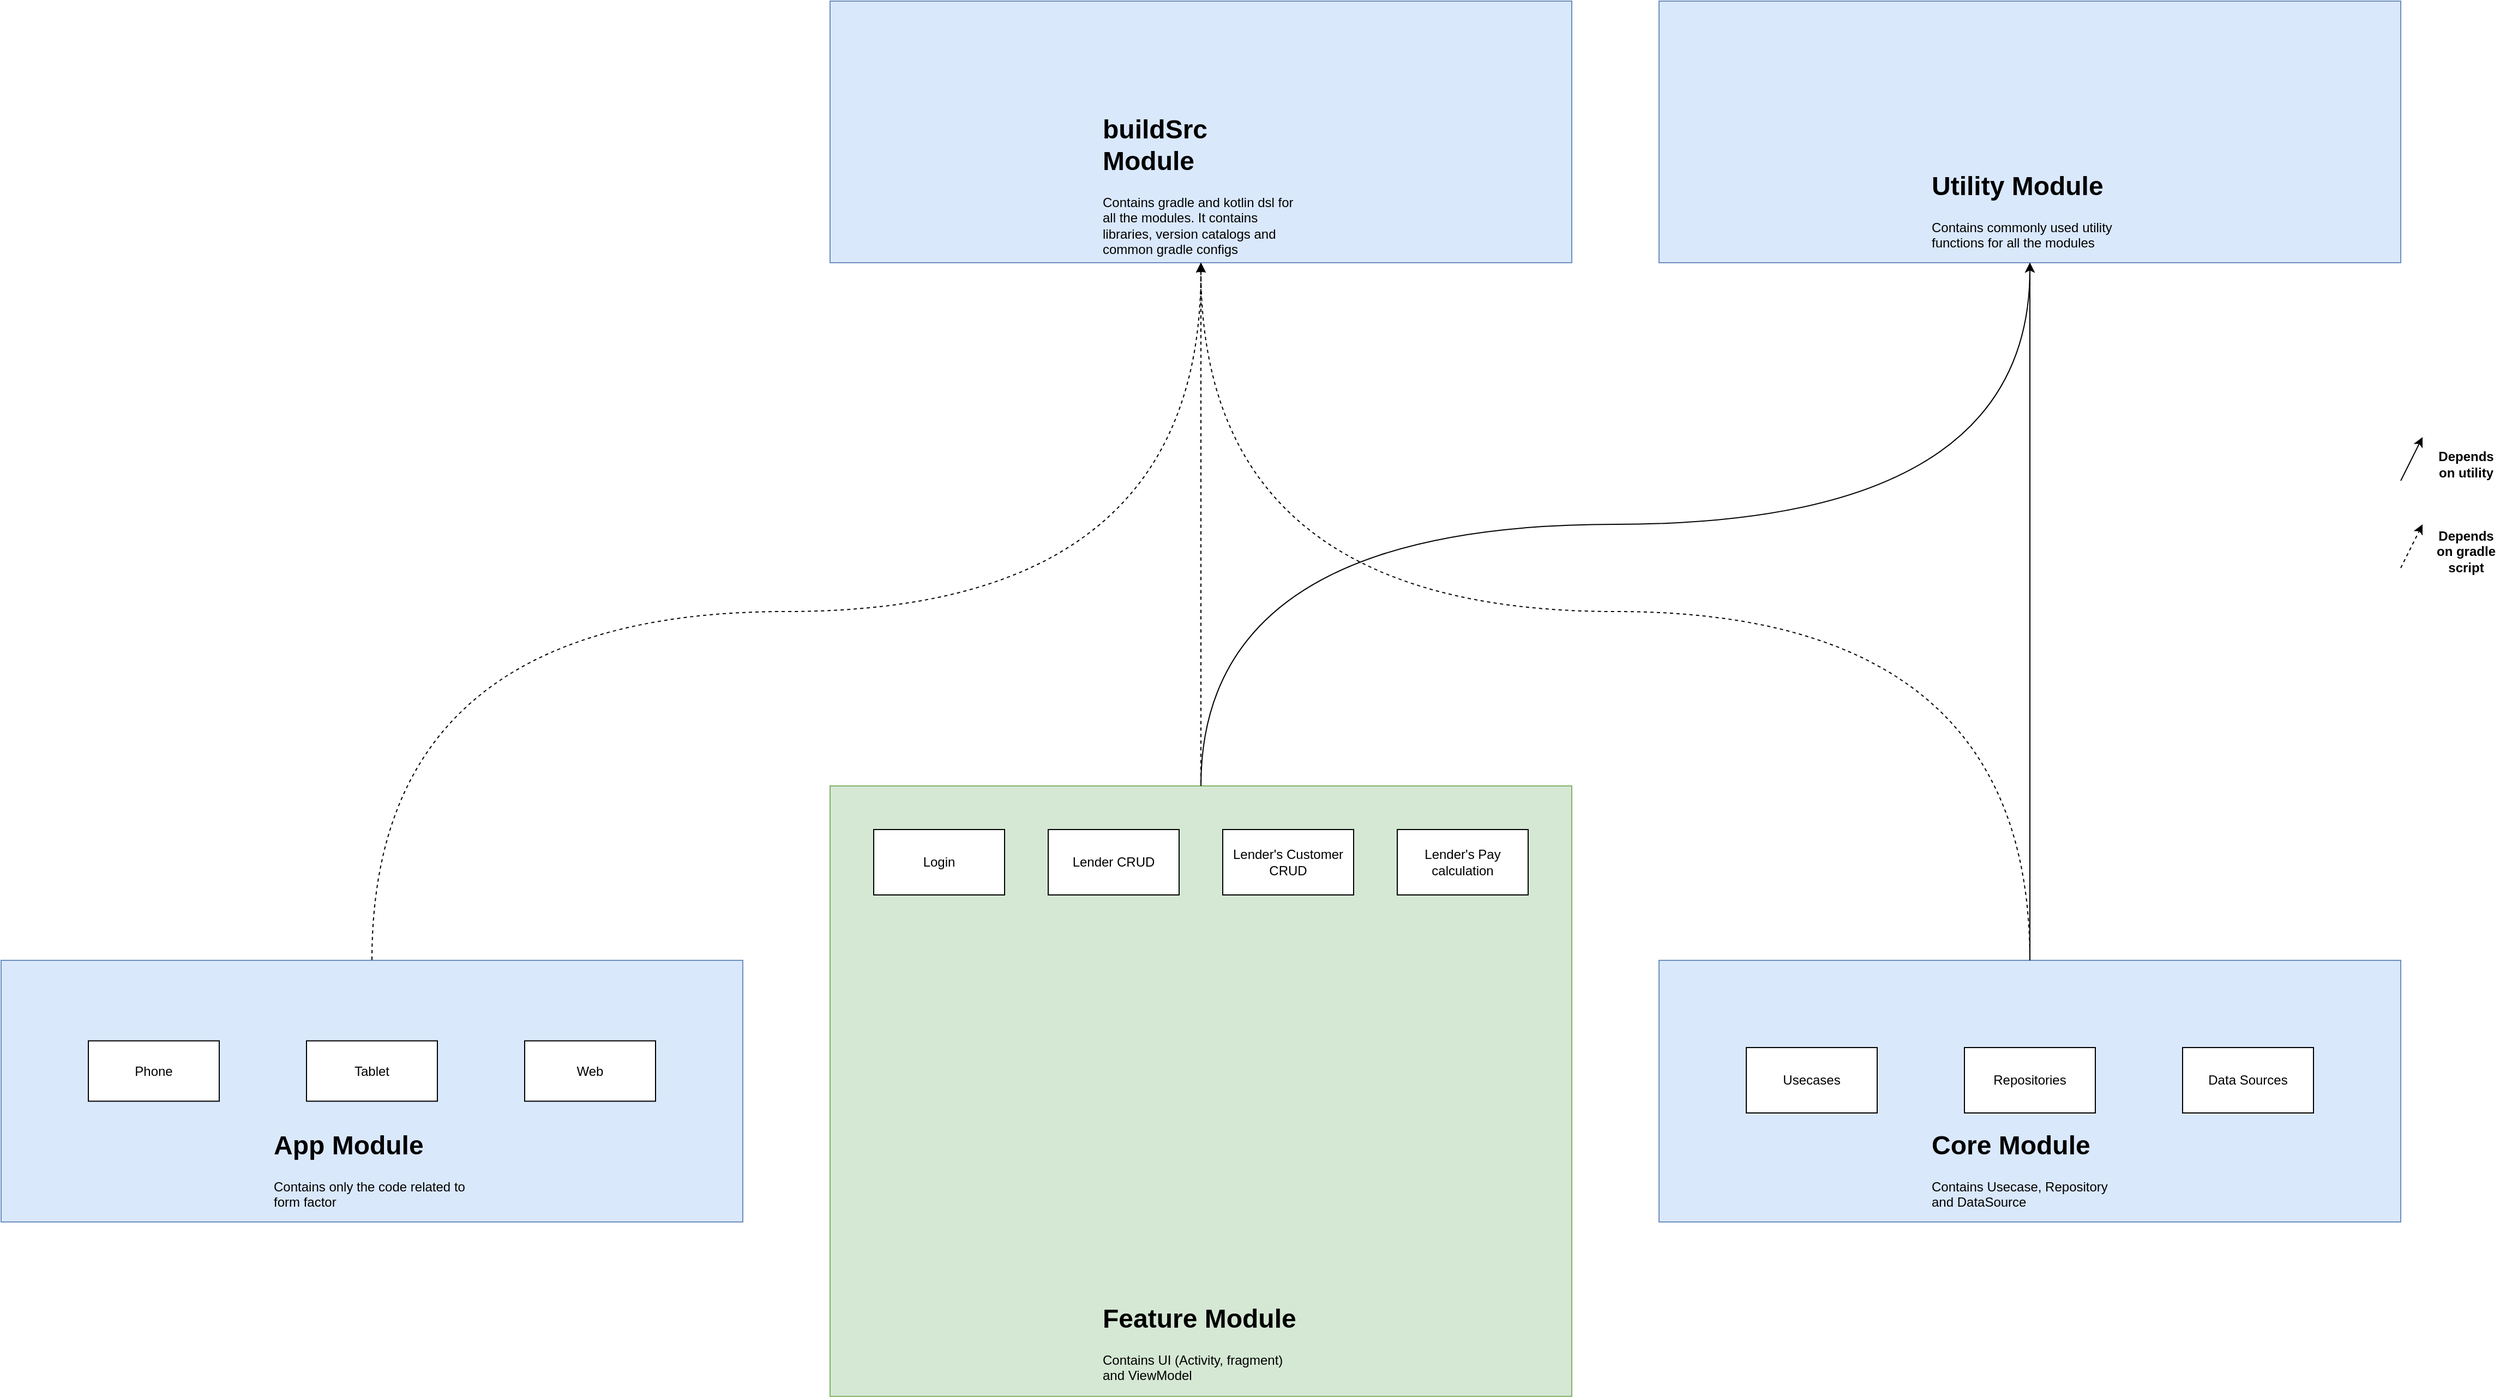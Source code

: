 <mxfile version="22.1.11" type="github">
  <diagram name="Page-1" id="cc9SVtuZvTOHyXBjHd1u">
    <mxGraphModel dx="2868" dy="2873" grid="1" gridSize="10" guides="1" tooltips="1" connect="1" arrows="1" fold="1" page="1" pageScale="1" pageWidth="827" pageHeight="1169" math="0" shadow="0">
      <root>
        <mxCell id="0" />
        <mxCell id="1" parent="0" />
        <mxCell id="cq845K4-0NDsHjAoLR2O-6" value="" style="group;fillColor=#dae8fc;strokeColor=#6c8ebf;" vertex="1" connectable="0" parent="1">
          <mxGeometry x="40" y="440" width="680" height="240" as="geometry" />
        </mxCell>
        <mxCell id="cq845K4-0NDsHjAoLR2O-1" value="" style="rounded=0;whiteSpace=wrap;html=1;fillColor=#dae8fc;strokeColor=#6c8ebf;" vertex="1" parent="cq845K4-0NDsHjAoLR2O-6">
          <mxGeometry width="680" height="240" as="geometry" />
        </mxCell>
        <mxCell id="cq845K4-0NDsHjAoLR2O-2" value="Phone" style="rounded=0;whiteSpace=wrap;html=1;" vertex="1" parent="cq845K4-0NDsHjAoLR2O-6">
          <mxGeometry x="80" y="73.846" width="120" height="55.385" as="geometry" />
        </mxCell>
        <mxCell id="cq845K4-0NDsHjAoLR2O-3" value="Tablet" style="rounded=0;whiteSpace=wrap;html=1;" vertex="1" parent="cq845K4-0NDsHjAoLR2O-6">
          <mxGeometry x="280" y="73.846" width="120" height="55.385" as="geometry" />
        </mxCell>
        <mxCell id="cq845K4-0NDsHjAoLR2O-4" value="Web" style="rounded=0;whiteSpace=wrap;html=1;" vertex="1" parent="cq845K4-0NDsHjAoLR2O-6">
          <mxGeometry x="480" y="73.846" width="120" height="55.385" as="geometry" />
        </mxCell>
        <mxCell id="cq845K4-0NDsHjAoLR2O-29" value="&lt;h1&gt;App Module&lt;/h1&gt;&lt;div&gt;Contains only the code related to form factor&lt;/div&gt;" style="text;html=1;strokeColor=none;fillColor=none;spacing=5;spacingTop=-20;whiteSpace=wrap;overflow=hidden;rounded=0;" vertex="1" parent="cq845K4-0NDsHjAoLR2O-6">
          <mxGeometry x="245" y="150" width="190" height="90" as="geometry" />
        </mxCell>
        <mxCell id="cq845K4-0NDsHjAoLR2O-21" value="" style="group;fillColor=#dae8fc;strokeColor=#6c8ebf;" vertex="1" connectable="0" parent="1">
          <mxGeometry x="1560" y="440" width="680" height="240" as="geometry" />
        </mxCell>
        <mxCell id="cq845K4-0NDsHjAoLR2O-22" value="" style="rounded=0;whiteSpace=wrap;html=1;fillColor=#dae8fc;strokeColor=#6c8ebf;" vertex="1" parent="cq845K4-0NDsHjAoLR2O-21">
          <mxGeometry width="680" height="240" as="geometry" />
        </mxCell>
        <mxCell id="cq845K4-0NDsHjAoLR2O-23" value="Usecases" style="rounded=0;whiteSpace=wrap;html=1;" vertex="1" parent="cq845K4-0NDsHjAoLR2O-21">
          <mxGeometry x="80" y="80" width="120" height="60" as="geometry" />
        </mxCell>
        <mxCell id="cq845K4-0NDsHjAoLR2O-24" value="Repositories" style="rounded=0;whiteSpace=wrap;html=1;" vertex="1" parent="cq845K4-0NDsHjAoLR2O-21">
          <mxGeometry x="280" y="80" width="120" height="60" as="geometry" />
        </mxCell>
        <mxCell id="cq845K4-0NDsHjAoLR2O-25" value="Data Sources" style="rounded=0;whiteSpace=wrap;html=1;" vertex="1" parent="cq845K4-0NDsHjAoLR2O-21">
          <mxGeometry x="480" y="80" width="120" height="60" as="geometry" />
        </mxCell>
        <mxCell id="cq845K4-0NDsHjAoLR2O-31" value="&lt;h1&gt;Core Module&lt;/h1&gt;&lt;p&gt;Contains Usecase, Repository and DataSource&lt;/p&gt;" style="text;html=1;strokeColor=none;fillColor=none;spacing=5;spacingTop=-20;whiteSpace=wrap;overflow=hidden;rounded=0;" vertex="1" parent="cq845K4-0NDsHjAoLR2O-21">
          <mxGeometry x="245" y="150" width="190" height="90" as="geometry" />
        </mxCell>
        <mxCell id="cq845K4-0NDsHjAoLR2O-39" value="" style="group;fillColor=#dae8fc;strokeColor=#6c8ebf;" vertex="1" connectable="0" parent="1">
          <mxGeometry x="1560" y="-440" width="680" height="240" as="geometry" />
        </mxCell>
        <mxCell id="cq845K4-0NDsHjAoLR2O-40" value="" style="rounded=0;whiteSpace=wrap;html=1;fillColor=#dae8fc;strokeColor=#6c8ebf;" vertex="1" parent="cq845K4-0NDsHjAoLR2O-39">
          <mxGeometry width="680" height="240" as="geometry" />
        </mxCell>
        <mxCell id="cq845K4-0NDsHjAoLR2O-44" value="&lt;h1&gt;Utility Module&lt;/h1&gt;&lt;p&gt;Contains commonly used utility functions for all the modules&lt;/p&gt;" style="text;html=1;strokeColor=none;fillColor=none;spacing=5;spacingTop=-20;whiteSpace=wrap;overflow=hidden;rounded=0;" vertex="1" parent="cq845K4-0NDsHjAoLR2O-39">
          <mxGeometry x="245" y="150" width="190" height="90" as="geometry" />
        </mxCell>
        <mxCell id="cq845K4-0NDsHjAoLR2O-45" value="" style="group;fillColor=#dae8fc;strokeColor=#6c8ebf;" vertex="1" connectable="0" parent="1">
          <mxGeometry x="800" y="-440" width="680" height="240" as="geometry" />
        </mxCell>
        <mxCell id="cq845K4-0NDsHjAoLR2O-46" value="" style="rounded=0;whiteSpace=wrap;html=1;fillColor=#dae8fc;strokeColor=#6c8ebf;" vertex="1" parent="cq845K4-0NDsHjAoLR2O-45">
          <mxGeometry width="680" height="240" as="geometry" />
        </mxCell>
        <mxCell id="cq845K4-0NDsHjAoLR2O-47" value="&lt;h1&gt;buildSrc Module&lt;/h1&gt;&lt;p&gt;Contains gradle and kotlin dsl for all the modules. It contains libraries, version catalogs and common gradle configs&lt;/p&gt;" style="text;html=1;strokeColor=none;fillColor=none;spacing=5;spacingTop=-20;whiteSpace=wrap;overflow=hidden;rounded=0;" vertex="1" parent="cq845K4-0NDsHjAoLR2O-45">
          <mxGeometry x="245" y="98" width="190" height="142" as="geometry" />
        </mxCell>
        <mxCell id="cq845K4-0NDsHjAoLR2O-48" style="rounded=0;orthogonalLoop=1;jettySize=auto;html=1;exitX=0.5;exitY=1;exitDx=0;exitDy=0;entryX=0.5;entryY=0;entryDx=0;entryDy=0;edgeStyle=orthogonalEdgeStyle;curved=1;startArrow=block;startFill=1;endArrow=none;endFill=0;dashed=1;" edge="1" parent="1" source="cq845K4-0NDsHjAoLR2O-47" target="cq845K4-0NDsHjAoLR2O-1">
          <mxGeometry relative="1" as="geometry" />
        </mxCell>
        <mxCell id="cq845K4-0NDsHjAoLR2O-49" style="edgeStyle=orthogonalEdgeStyle;rounded=0;orthogonalLoop=1;jettySize=auto;html=1;exitX=0.5;exitY=1;exitDx=0;exitDy=0;entryX=0.5;entryY=0;entryDx=0;entryDy=0;curved=1;dashed=1;startArrow=classic;startFill=1;endArrow=none;endFill=0;" edge="1" parent="1" source="cq845K4-0NDsHjAoLR2O-47" target="cq845K4-0NDsHjAoLR2O-9">
          <mxGeometry relative="1" as="geometry" />
        </mxCell>
        <mxCell id="cq845K4-0NDsHjAoLR2O-8" value="" style="group" vertex="1" connectable="0" parent="1">
          <mxGeometry x="800" y="280" width="680" height="560" as="geometry" />
        </mxCell>
        <mxCell id="cq845K4-0NDsHjAoLR2O-9" value="" style="rounded=0;whiteSpace=wrap;html=1;fillColor=#d5e8d4;strokeColor=#82b366;" vertex="1" parent="cq845K4-0NDsHjAoLR2O-8">
          <mxGeometry width="680" height="560" as="geometry" />
        </mxCell>
        <mxCell id="cq845K4-0NDsHjAoLR2O-10" value="Login" style="rounded=0;whiteSpace=wrap;html=1;" vertex="1" parent="cq845K4-0NDsHjAoLR2O-8">
          <mxGeometry x="40" y="40" width="120" height="60" as="geometry" />
        </mxCell>
        <mxCell id="cq845K4-0NDsHjAoLR2O-14" value="Lender CRUD" style="rounded=0;whiteSpace=wrap;html=1;" vertex="1" parent="cq845K4-0NDsHjAoLR2O-8">
          <mxGeometry x="200" y="40" width="120" height="60" as="geometry" />
        </mxCell>
        <mxCell id="cq845K4-0NDsHjAoLR2O-20" value="Lender&#39;s Customer CRUD" style="rounded=0;whiteSpace=wrap;html=1;" vertex="1" parent="cq845K4-0NDsHjAoLR2O-8">
          <mxGeometry x="360" y="40" width="120" height="60" as="geometry" />
        </mxCell>
        <mxCell id="cq845K4-0NDsHjAoLR2O-28" value="Lender&#39;s Pay calculation" style="rounded=0;whiteSpace=wrap;html=1;" vertex="1" parent="cq845K4-0NDsHjAoLR2O-8">
          <mxGeometry x="520" y="40" width="120" height="60" as="geometry" />
        </mxCell>
        <mxCell id="cq845K4-0NDsHjAoLR2O-27" value="&lt;h1&gt;Feature Module&lt;/h1&gt;&lt;p&gt;Contains UI (Activity, fragment) and ViewModel&lt;/p&gt;" style="text;html=1;strokeColor=none;fillColor=none;spacing=5;spacingTop=-20;whiteSpace=wrap;overflow=hidden;rounded=0;" vertex="1" parent="cq845K4-0NDsHjAoLR2O-8">
          <mxGeometry x="245" y="469" width="190" height="90" as="geometry" />
        </mxCell>
        <mxCell id="cq845K4-0NDsHjAoLR2O-52" style="edgeStyle=orthogonalEdgeStyle;rounded=0;orthogonalLoop=1;jettySize=auto;html=1;exitX=0.5;exitY=0;exitDx=0;exitDy=0;entryX=0.5;entryY=1;entryDx=0;entryDy=0;curved=1;dashed=1;" edge="1" parent="1" source="cq845K4-0NDsHjAoLR2O-22" target="cq845K4-0NDsHjAoLR2O-47">
          <mxGeometry relative="1" as="geometry" />
        </mxCell>
        <mxCell id="cq845K4-0NDsHjAoLR2O-53" style="edgeStyle=orthogonalEdgeStyle;rounded=0;orthogonalLoop=1;jettySize=auto;html=1;exitX=0.5;exitY=0;exitDx=0;exitDy=0;entryX=0.5;entryY=1;entryDx=0;entryDy=0;curved=1;" edge="1" parent="1" source="cq845K4-0NDsHjAoLR2O-9" target="cq845K4-0NDsHjAoLR2O-44">
          <mxGeometry relative="1" as="geometry" />
        </mxCell>
        <mxCell id="cq845K4-0NDsHjAoLR2O-54" style="edgeStyle=orthogonalEdgeStyle;rounded=0;orthogonalLoop=1;jettySize=auto;html=1;exitX=0.5;exitY=0;exitDx=0;exitDy=0;entryX=0.5;entryY=1;entryDx=0;entryDy=0;curved=1;" edge="1" parent="1" source="cq845K4-0NDsHjAoLR2O-22" target="cq845K4-0NDsHjAoLR2O-44">
          <mxGeometry relative="1" as="geometry" />
        </mxCell>
        <mxCell id="cq845K4-0NDsHjAoLR2O-55" value="" style="group" vertex="1" connectable="0" parent="1">
          <mxGeometry x="2240" y="-40" width="90" height="40" as="geometry" />
        </mxCell>
        <mxCell id="cq845K4-0NDsHjAoLR2O-36" value="" style="endArrow=classic;html=1;rounded=0;" edge="1" parent="cq845K4-0NDsHjAoLR2O-55">
          <mxGeometry width="50" height="50" relative="1" as="geometry">
            <mxPoint y="40" as="sourcePoint" />
            <mxPoint x="20" as="targetPoint" />
          </mxGeometry>
        </mxCell>
        <mxCell id="cq845K4-0NDsHjAoLR2O-38" value="&lt;h4&gt;Depends on utility&lt;/h4&gt;" style="text;html=1;strokeColor=none;fillColor=none;align=center;verticalAlign=middle;whiteSpace=wrap;rounded=0;" vertex="1" parent="cq845K4-0NDsHjAoLR2O-55">
          <mxGeometry x="30" y="10" width="60" height="30" as="geometry" />
        </mxCell>
        <mxCell id="cq845K4-0NDsHjAoLR2O-56" value="" style="group" vertex="1" connectable="0" parent="1">
          <mxGeometry x="2240" y="40" width="90" height="40" as="geometry" />
        </mxCell>
        <mxCell id="cq845K4-0NDsHjAoLR2O-57" value="" style="endArrow=classic;html=1;rounded=0;dashed=1;" edge="1" parent="cq845K4-0NDsHjAoLR2O-56">
          <mxGeometry width="50" height="50" relative="1" as="geometry">
            <mxPoint y="40" as="sourcePoint" />
            <mxPoint x="20" as="targetPoint" />
          </mxGeometry>
        </mxCell>
        <mxCell id="cq845K4-0NDsHjAoLR2O-58" value="&lt;h4&gt;Depends on gradle script&lt;/h4&gt;" style="text;html=1;strokeColor=none;fillColor=none;align=center;verticalAlign=middle;whiteSpace=wrap;rounded=0;" vertex="1" parent="cq845K4-0NDsHjAoLR2O-56">
          <mxGeometry x="30" y="10" width="60" height="30" as="geometry" />
        </mxCell>
      </root>
    </mxGraphModel>
  </diagram>
</mxfile>
